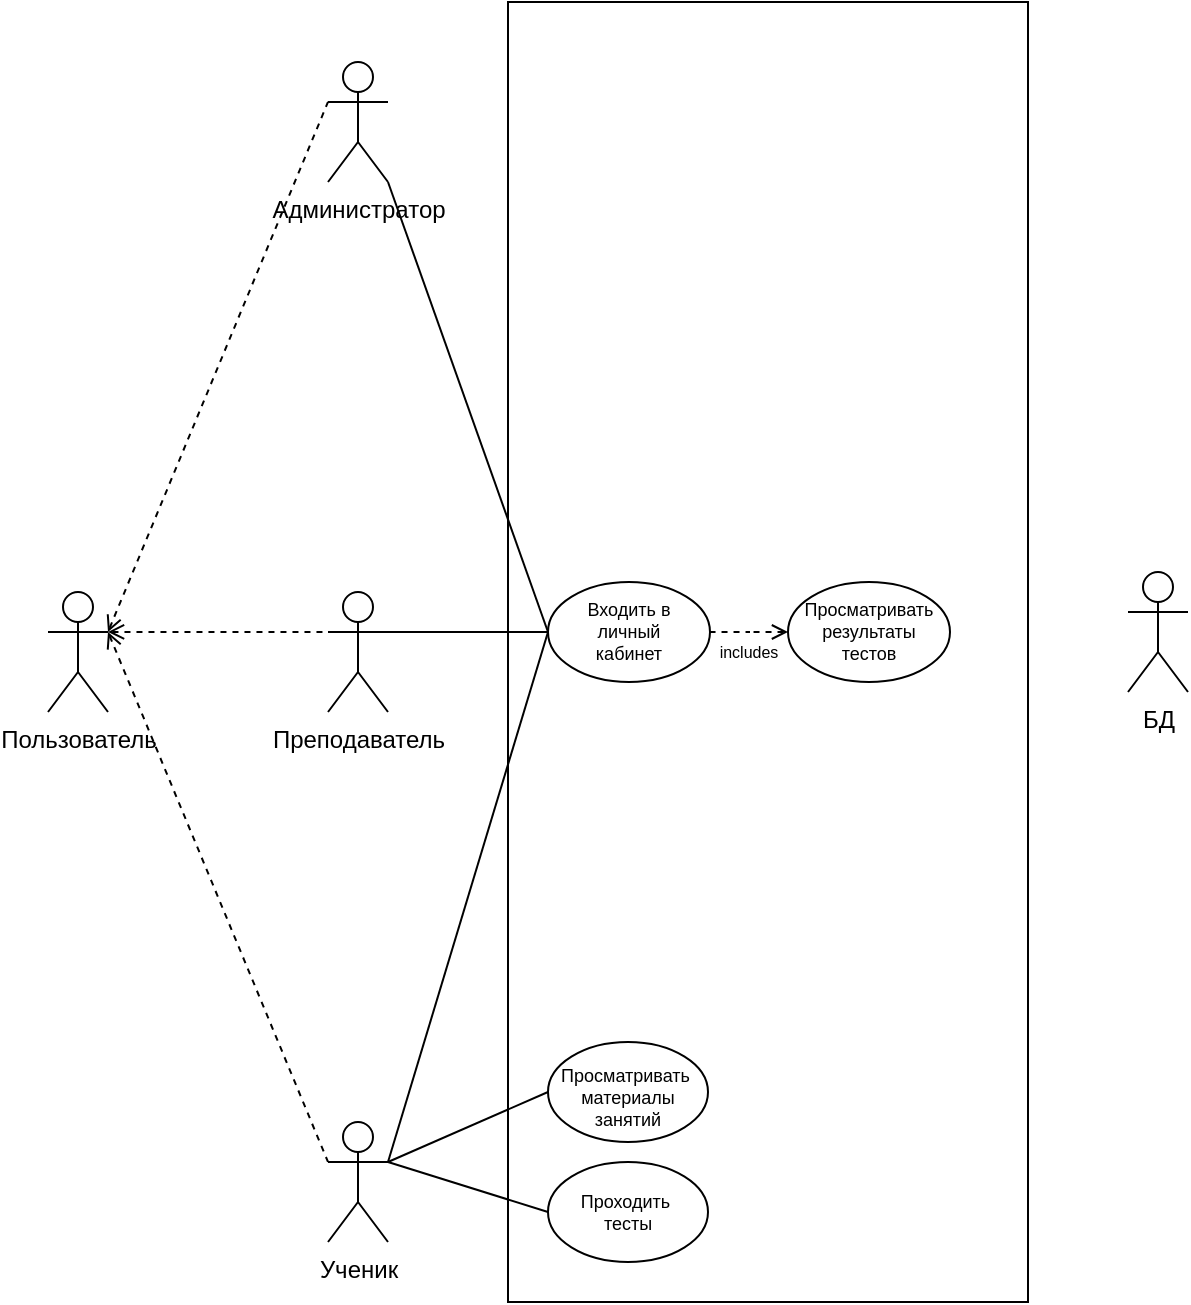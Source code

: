 <mxfile version="26.2.10">
  <diagram name="Страница — 1" id="2bd6GUBVNUzbJp2V59av">
    <mxGraphModel dx="824" dy="462" grid="1" gridSize="10" guides="1" tooltips="1" connect="1" arrows="1" fold="1" page="1" pageScale="1" pageWidth="827" pageHeight="1169" math="0" shadow="0">
      <root>
        <mxCell id="0" />
        <mxCell id="1" parent="0" />
        <mxCell id="ELH_EoFufX17akkv9xCp-1" value="" style="rounded=0;whiteSpace=wrap;html=1;" vertex="1" parent="1">
          <mxGeometry x="280" y="240" width="260" height="650" as="geometry" />
        </mxCell>
        <mxCell id="ELH_EoFufX17akkv9xCp-2" value="Пользователь" style="shape=umlActor;verticalLabelPosition=bottom;verticalAlign=top;html=1;outlineConnect=0;" vertex="1" parent="1">
          <mxGeometry x="50" y="535" width="30" height="60" as="geometry" />
        </mxCell>
        <mxCell id="ELH_EoFufX17akkv9xCp-5" value="БД" style="shape=umlActor;verticalLabelPosition=bottom;verticalAlign=top;html=1;outlineConnect=0;" vertex="1" parent="1">
          <mxGeometry x="590" y="525" width="30" height="60" as="geometry" />
        </mxCell>
        <mxCell id="ELH_EoFufX17akkv9xCp-8" value="Просматривать&amp;nbsp;&lt;br&gt;материалы&lt;br&gt;занятий" style="ellipse;whiteSpace=wrap;html=1;fontSize=9;align=center;spacing=2;spacingTop=5;" vertex="1" parent="1">
          <mxGeometry x="300" y="760" width="80" height="50" as="geometry" />
        </mxCell>
        <mxCell id="ELH_EoFufX17akkv9xCp-11" value="Администратор" style="shape=umlActor;verticalLabelPosition=bottom;verticalAlign=top;html=1;outlineConnect=0;" vertex="1" parent="1">
          <mxGeometry x="190" y="270" width="30" height="60" as="geometry" />
        </mxCell>
        <mxCell id="ELH_EoFufX17akkv9xCp-13" value="" style="endArrow=none;dashed=1;html=1;rounded=0;exitX=1;exitY=0.333;exitDx=0;exitDy=0;exitPerimeter=0;entryX=0;entryY=0.333;entryDx=0;entryDy=0;entryPerimeter=0;startArrow=open;startFill=0;" edge="1" parent="1" source="ELH_EoFufX17akkv9xCp-2" target="ELH_EoFufX17akkv9xCp-11">
          <mxGeometry width="50" height="50" relative="1" as="geometry">
            <mxPoint x="130" y="500" as="sourcePoint" />
            <mxPoint x="170" y="460" as="targetPoint" />
          </mxGeometry>
        </mxCell>
        <mxCell id="ELH_EoFufX17akkv9xCp-14" value="Преподаватель" style="shape=umlActor;verticalLabelPosition=bottom;verticalAlign=top;html=1;outlineConnect=0;" vertex="1" parent="1">
          <mxGeometry x="190" y="535" width="30" height="60" as="geometry" />
        </mxCell>
        <mxCell id="ELH_EoFufX17akkv9xCp-15" value="Ученик" style="shape=umlActor;verticalLabelPosition=bottom;verticalAlign=top;html=1;outlineConnect=0;" vertex="1" parent="1">
          <mxGeometry x="190" y="800" width="30" height="60" as="geometry" />
        </mxCell>
        <mxCell id="ELH_EoFufX17akkv9xCp-16" value="" style="endArrow=none;dashed=1;html=1;rounded=0;entryX=0;entryY=0.333;entryDx=0;entryDy=0;entryPerimeter=0;startArrow=open;startFill=0;exitX=1;exitY=0.333;exitDx=0;exitDy=0;exitPerimeter=0;" edge="1" parent="1" source="ELH_EoFufX17akkv9xCp-2" target="ELH_EoFufX17akkv9xCp-14">
          <mxGeometry width="50" height="50" relative="1" as="geometry">
            <mxPoint x="100" y="560" as="sourcePoint" />
            <mxPoint x="190" y="300" as="targetPoint" />
          </mxGeometry>
        </mxCell>
        <mxCell id="ELH_EoFufX17akkv9xCp-17" value="" style="endArrow=none;dashed=1;html=1;rounded=0;entryX=0;entryY=0.333;entryDx=0;entryDy=0;entryPerimeter=0;startArrow=open;startFill=0;exitX=1;exitY=0.333;exitDx=0;exitDy=0;exitPerimeter=0;" edge="1" parent="1" source="ELH_EoFufX17akkv9xCp-2" target="ELH_EoFufX17akkv9xCp-15">
          <mxGeometry width="50" height="50" relative="1" as="geometry">
            <mxPoint x="90" y="565" as="sourcePoint" />
            <mxPoint x="190" y="545" as="targetPoint" />
          </mxGeometry>
        </mxCell>
        <mxCell id="ELH_EoFufX17akkv9xCp-18" value="" style="endArrow=none;html=1;rounded=0;exitX=1;exitY=0.333;exitDx=0;exitDy=0;exitPerimeter=0;entryX=0;entryY=0.5;entryDx=0;entryDy=0;" edge="1" parent="1" source="ELH_EoFufX17akkv9xCp-15" target="ELH_EoFufX17akkv9xCp-8">
          <mxGeometry width="50" height="50" relative="1" as="geometry">
            <mxPoint x="220" y="800" as="sourcePoint" />
            <mxPoint x="270" y="750" as="targetPoint" />
          </mxGeometry>
        </mxCell>
        <mxCell id="ELH_EoFufX17akkv9xCp-19" value="Проходить&amp;nbsp;&lt;br&gt;тесты" style="ellipse;whiteSpace=wrap;html=1;fontSize=9;" vertex="1" parent="1">
          <mxGeometry x="300" y="820" width="80" height="50" as="geometry" />
        </mxCell>
        <mxCell id="ELH_EoFufX17akkv9xCp-20" value="" style="endArrow=none;html=1;rounded=0;exitX=1;exitY=0.333;exitDx=0;exitDy=0;exitPerimeter=0;entryX=0;entryY=0.5;entryDx=0;entryDy=0;" edge="1" parent="1" target="ELH_EoFufX17akkv9xCp-19" source="ELH_EoFufX17akkv9xCp-15">
          <mxGeometry width="50" height="50" relative="1" as="geometry">
            <mxPoint x="220" y="720" as="sourcePoint" />
            <mxPoint x="270" y="650" as="targetPoint" />
          </mxGeometry>
        </mxCell>
        <mxCell id="ELH_EoFufX17akkv9xCp-21" value="Входить в&lt;br&gt;личный &lt;br&gt;кабинет" style="ellipse;whiteSpace=wrap;html=1;fontSize=9;" vertex="1" parent="1">
          <mxGeometry x="300" y="530" width="81" height="50" as="geometry" />
        </mxCell>
        <mxCell id="ELH_EoFufX17akkv9xCp-22" value="" style="endArrow=none;html=1;rounded=0;exitX=1;exitY=0.333;exitDx=0;exitDy=0;exitPerimeter=0;entryX=0;entryY=0.5;entryDx=0;entryDy=0;" edge="1" parent="1" source="ELH_EoFufX17akkv9xCp-15" target="ELH_EoFufX17akkv9xCp-21">
          <mxGeometry width="50" height="50" relative="1" as="geometry">
            <mxPoint x="230" y="830" as="sourcePoint" />
            <mxPoint x="309" y="795" as="targetPoint" />
          </mxGeometry>
        </mxCell>
        <mxCell id="ELH_EoFufX17akkv9xCp-24" value="" style="endArrow=none;html=1;rounded=0;exitX=1;exitY=0.333;exitDx=0;exitDy=0;exitPerimeter=0;entryX=0;entryY=0.5;entryDx=0;entryDy=0;" edge="1" parent="1" source="ELH_EoFufX17akkv9xCp-14" target="ELH_EoFufX17akkv9xCp-21">
          <mxGeometry width="50" height="50" relative="1" as="geometry">
            <mxPoint x="230" y="830" as="sourcePoint" />
            <mxPoint x="309" y="735" as="targetPoint" />
          </mxGeometry>
        </mxCell>
        <mxCell id="ELH_EoFufX17akkv9xCp-25" value="" style="endArrow=none;html=1;rounded=0;entryX=0;entryY=0.5;entryDx=0;entryDy=0;exitX=1;exitY=1;exitDx=0;exitDy=0;exitPerimeter=0;" edge="1" parent="1" source="ELH_EoFufX17akkv9xCp-11" target="ELH_EoFufX17akkv9xCp-21">
          <mxGeometry width="50" height="50" relative="1" as="geometry">
            <mxPoint x="240" y="410" as="sourcePoint" />
            <mxPoint x="309" y="735" as="targetPoint" />
          </mxGeometry>
        </mxCell>
        <mxCell id="ELH_EoFufX17akkv9xCp-28" value="" style="edgeStyle=orthogonalEdgeStyle;rounded=0;orthogonalLoop=1;jettySize=auto;dashed=1;html=1;endArrow=none;startFill=0;startArrow=open;" edge="1" parent="1" source="ELH_EoFufX17akkv9xCp-27" target="ELH_EoFufX17akkv9xCp-21">
          <mxGeometry relative="1" as="geometry" />
        </mxCell>
        <mxCell id="ELH_EoFufX17akkv9xCp-29" value="includes" style="edgeLabel;html=1;align=center;verticalAlign=middle;resizable=0;points=[];fontSize=8;" vertex="1" connectable="0" parent="ELH_EoFufX17akkv9xCp-28">
          <mxGeometry x="-0.114" y="-1" relative="1" as="geometry">
            <mxPoint x="-2" y="11" as="offset" />
          </mxGeometry>
        </mxCell>
        <mxCell id="ELH_EoFufX17akkv9xCp-27" value="Просматривать&lt;br&gt;результаты&lt;br&gt;тестов" style="ellipse;whiteSpace=wrap;html=1;fontSize=9;" vertex="1" parent="1">
          <mxGeometry x="420" y="530" width="81" height="50" as="geometry" />
        </mxCell>
      </root>
    </mxGraphModel>
  </diagram>
</mxfile>

